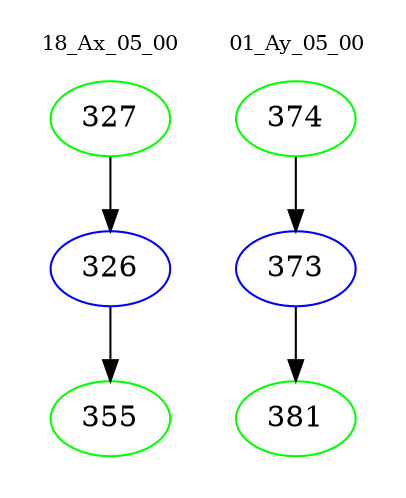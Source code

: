 digraph{
subgraph cluster_0 {
color = white
label = "18_Ax_05_00";
fontsize=10;
T0_327 [label="327", color="green"]
T0_327 -> T0_326 [color="black"]
T0_326 [label="326", color="blue"]
T0_326 -> T0_355 [color="black"]
T0_355 [label="355", color="green"]
}
subgraph cluster_1 {
color = white
label = "01_Ay_05_00";
fontsize=10;
T1_374 [label="374", color="green"]
T1_374 -> T1_373 [color="black"]
T1_373 [label="373", color="blue"]
T1_373 -> T1_381 [color="black"]
T1_381 [label="381", color="green"]
}
}
